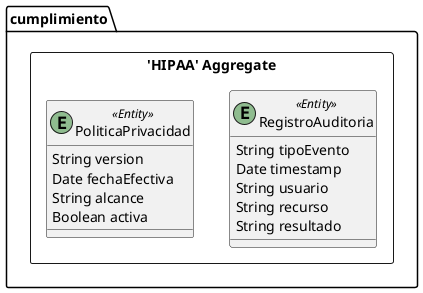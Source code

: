 @startuml

skinparam componentStyle uml2

package cumplimiento {
	package "'HIPAA' Aggregate" <<Rectangle>> {
		class RegistroAuditoria <<(E,DarkSeaGreen) Entity>> {
			String tipoEvento
			Date timestamp
			String usuario
			String recurso
			String resultado
		}
		class PoliticaPrivacidad <<(E,DarkSeaGreen) Entity>> {
			String version
			Date fechaEfectiva
			String alcance
			Boolean activa
		}
	}
}


@enduml
